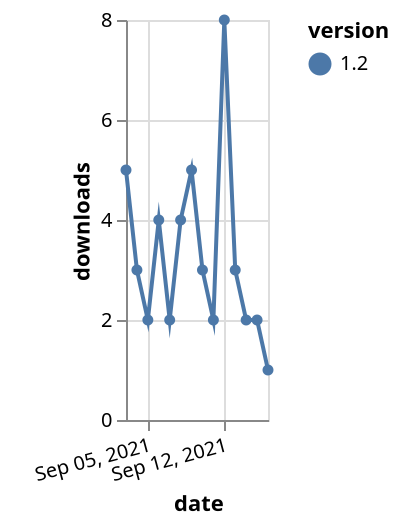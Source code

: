 {"$schema": "https://vega.github.io/schema/vega-lite/v5.json", "description": "A simple bar chart with embedded data.", "data": {"values": [{"date": "2021-09-03", "total": 3230, "delta": 5, "version": "1.2"}, {"date": "2021-09-04", "total": 3233, "delta": 3, "version": "1.2"}, {"date": "2021-09-05", "total": 3235, "delta": 2, "version": "1.2"}, {"date": "2021-09-06", "total": 3239, "delta": 4, "version": "1.2"}, {"date": "2021-09-07", "total": 3241, "delta": 2, "version": "1.2"}, {"date": "2021-09-08", "total": 3245, "delta": 4, "version": "1.2"}, {"date": "2021-09-09", "total": 3250, "delta": 5, "version": "1.2"}, {"date": "2021-09-10", "total": 3253, "delta": 3, "version": "1.2"}, {"date": "2021-09-11", "total": 3255, "delta": 2, "version": "1.2"}, {"date": "2021-09-12", "total": 3263, "delta": 8, "version": "1.2"}, {"date": "2021-09-13", "total": 3266, "delta": 3, "version": "1.2"}, {"date": "2021-09-14", "total": 3268, "delta": 2, "version": "1.2"}, {"date": "2021-09-15", "total": 3270, "delta": 2, "version": "1.2"}, {"date": "2021-09-16", "total": 3271, "delta": 1, "version": "1.2"}]}, "width": "container", "mark": {"type": "line", "point": {"filled": true}}, "encoding": {"x": {"field": "date", "type": "temporal", "timeUnit": "yearmonthdate", "title": "date", "axis": {"labelAngle": -15}}, "y": {"field": "delta", "type": "quantitative", "title": "downloads"}, "color": {"field": "version", "type": "nominal"}, "tooltip": {"field": "delta"}}}